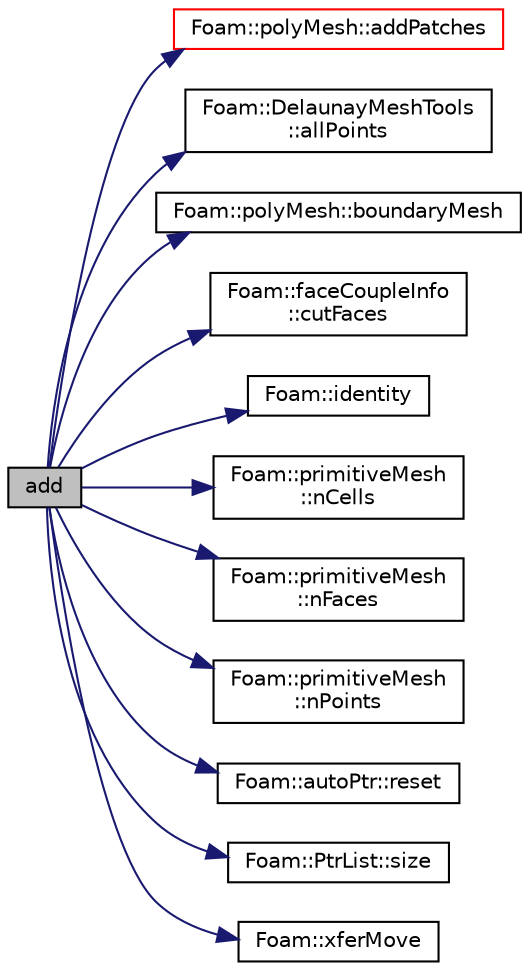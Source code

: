 digraph "add"
{
  bgcolor="transparent";
  edge [fontname="Helvetica",fontsize="10",labelfontname="Helvetica",labelfontsize="10"];
  node [fontname="Helvetica",fontsize="10",shape=record];
  rankdir="LR";
  Node1 [label="add",height=0.2,width=0.4,color="black", fillcolor="grey75", style="filled", fontcolor="black"];
  Node1 -> Node2 [color="midnightblue",fontsize="10",style="solid",fontname="Helvetica"];
  Node2 [label="Foam::polyMesh::addPatches",height=0.2,width=0.4,color="red",URL="$a01916.html#aa313cf2af77c173041552ecd8f4a8c69",tooltip="Add boundary patches. "];
  Node1 -> Node3 [color="midnightblue",fontsize="10",style="solid",fontname="Helvetica"];
  Node3 [label="Foam::DelaunayMeshTools\l::allPoints",height=0.2,width=0.4,color="black",URL="$a10745.html#a4c5367631633c866a448207bd561a616",tooltip="Extract all points in vertex-index order. "];
  Node1 -> Node4 [color="midnightblue",fontsize="10",style="solid",fontname="Helvetica"];
  Node4 [label="Foam::polyMesh::boundaryMesh",height=0.2,width=0.4,color="black",URL="$a01916.html#a6b7f5ba89250dbd7a1c6c7860ab60fe3",tooltip="Return boundary mesh. "];
  Node1 -> Node5 [color="midnightblue",fontsize="10",style="solid",fontname="Helvetica"];
  Node5 [label="Foam::faceCoupleInfo\l::cutFaces",height=0.2,width=0.4,color="black",URL="$a00724.html#a1aa5f7eada4403bf663a7127abb31957",tooltip="Addressing engine for combined set of faces. "];
  Node1 -> Node6 [color="midnightblue",fontsize="10",style="solid",fontname="Helvetica"];
  Node6 [label="Foam::identity",height=0.2,width=0.4,color="black",URL="$a10725.html#a36af96cb841435845fffb4fe69208490",tooltip="Create identity map (map[i] == i) of given length. "];
  Node1 -> Node7 [color="midnightblue",fontsize="10",style="solid",fontname="Helvetica"];
  Node7 [label="Foam::primitiveMesh\l::nCells",height=0.2,width=0.4,color="black",URL="$a01967.html#ae79b5e96cf8d9a4e6b3993e6f2709374"];
  Node1 -> Node8 [color="midnightblue",fontsize="10",style="solid",fontname="Helvetica"];
  Node8 [label="Foam::primitiveMesh\l::nFaces",height=0.2,width=0.4,color="black",URL="$a01967.html#a9be088de373a98524a153de7da0e92e8"];
  Node1 -> Node9 [color="midnightblue",fontsize="10",style="solid",fontname="Helvetica"];
  Node9 [label="Foam::primitiveMesh\l::nPoints",height=0.2,width=0.4,color="black",URL="$a01967.html#a9927abeba2c8506177084d644b6e573a"];
  Node1 -> Node10 [color="midnightblue",fontsize="10",style="solid",fontname="Helvetica"];
  Node10 [label="Foam::autoPtr::reset",height=0.2,width=0.4,color="black",URL="$a00086.html#ab46a1bc64c9af6414376c6c18d3bee62",tooltip="If object pointer already set, delete object and set to given. "];
  Node1 -> Node11 [color="midnightblue",fontsize="10",style="solid",fontname="Helvetica"];
  Node11 [label="Foam::PtrList::size",height=0.2,width=0.4,color="black",URL="$a02031.html#a723361dc2020160f5492e8fe2d09fa44",tooltip="Return the number of elements in the PtrList. "];
  Node1 -> Node12 [color="midnightblue",fontsize="10",style="solid",fontname="Helvetica"];
  Node12 [label="Foam::xferMove",height=0.2,width=0.4,color="black",URL="$a10725.html#ae3ad39ee5ad896e6d3c0f137ecd12abb",tooltip="Construct by transferring the contents of the arg. "];
}
